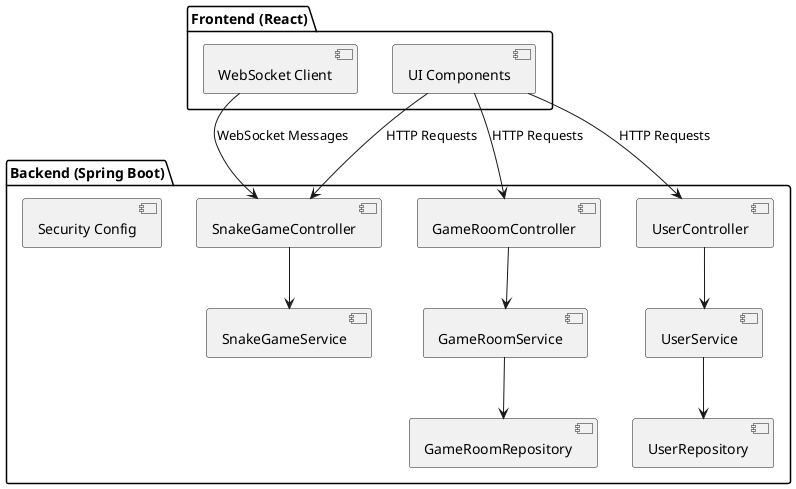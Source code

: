 @startuml

package "Frontend (React)" {
    component [UI Components] as UIComponents
    component [WebSocket Client] as WebSocketClient
}

package "Backend (Spring Boot)" {
    component [GameRoomController] as GameRoomController
    component [SnakeGameController] as SnakeGameController
    component [UserController] as UserController

    component [GameRoomService] as GameRoomService
    component [SnakeGameService] as SnakeGameService
    component [UserService] as UserService

    component [GameRoomRepository] as GameRoomRepository
    component [UserRepository] as UserRepository

    component [Security Config] as SecurityConfig
}

UIComponents --> GameRoomController : HTTP Requests
UIComponents --> SnakeGameController : HTTP Requests
UIComponents --> UserController : HTTP Requests
WebSocketClient --> SnakeGameController : WebSocket Messages

GameRoomController --> GameRoomService
SnakeGameController --> SnakeGameService
UserController --> UserService

GameRoomService --> GameRoomRepository
UserService --> UserRepository

